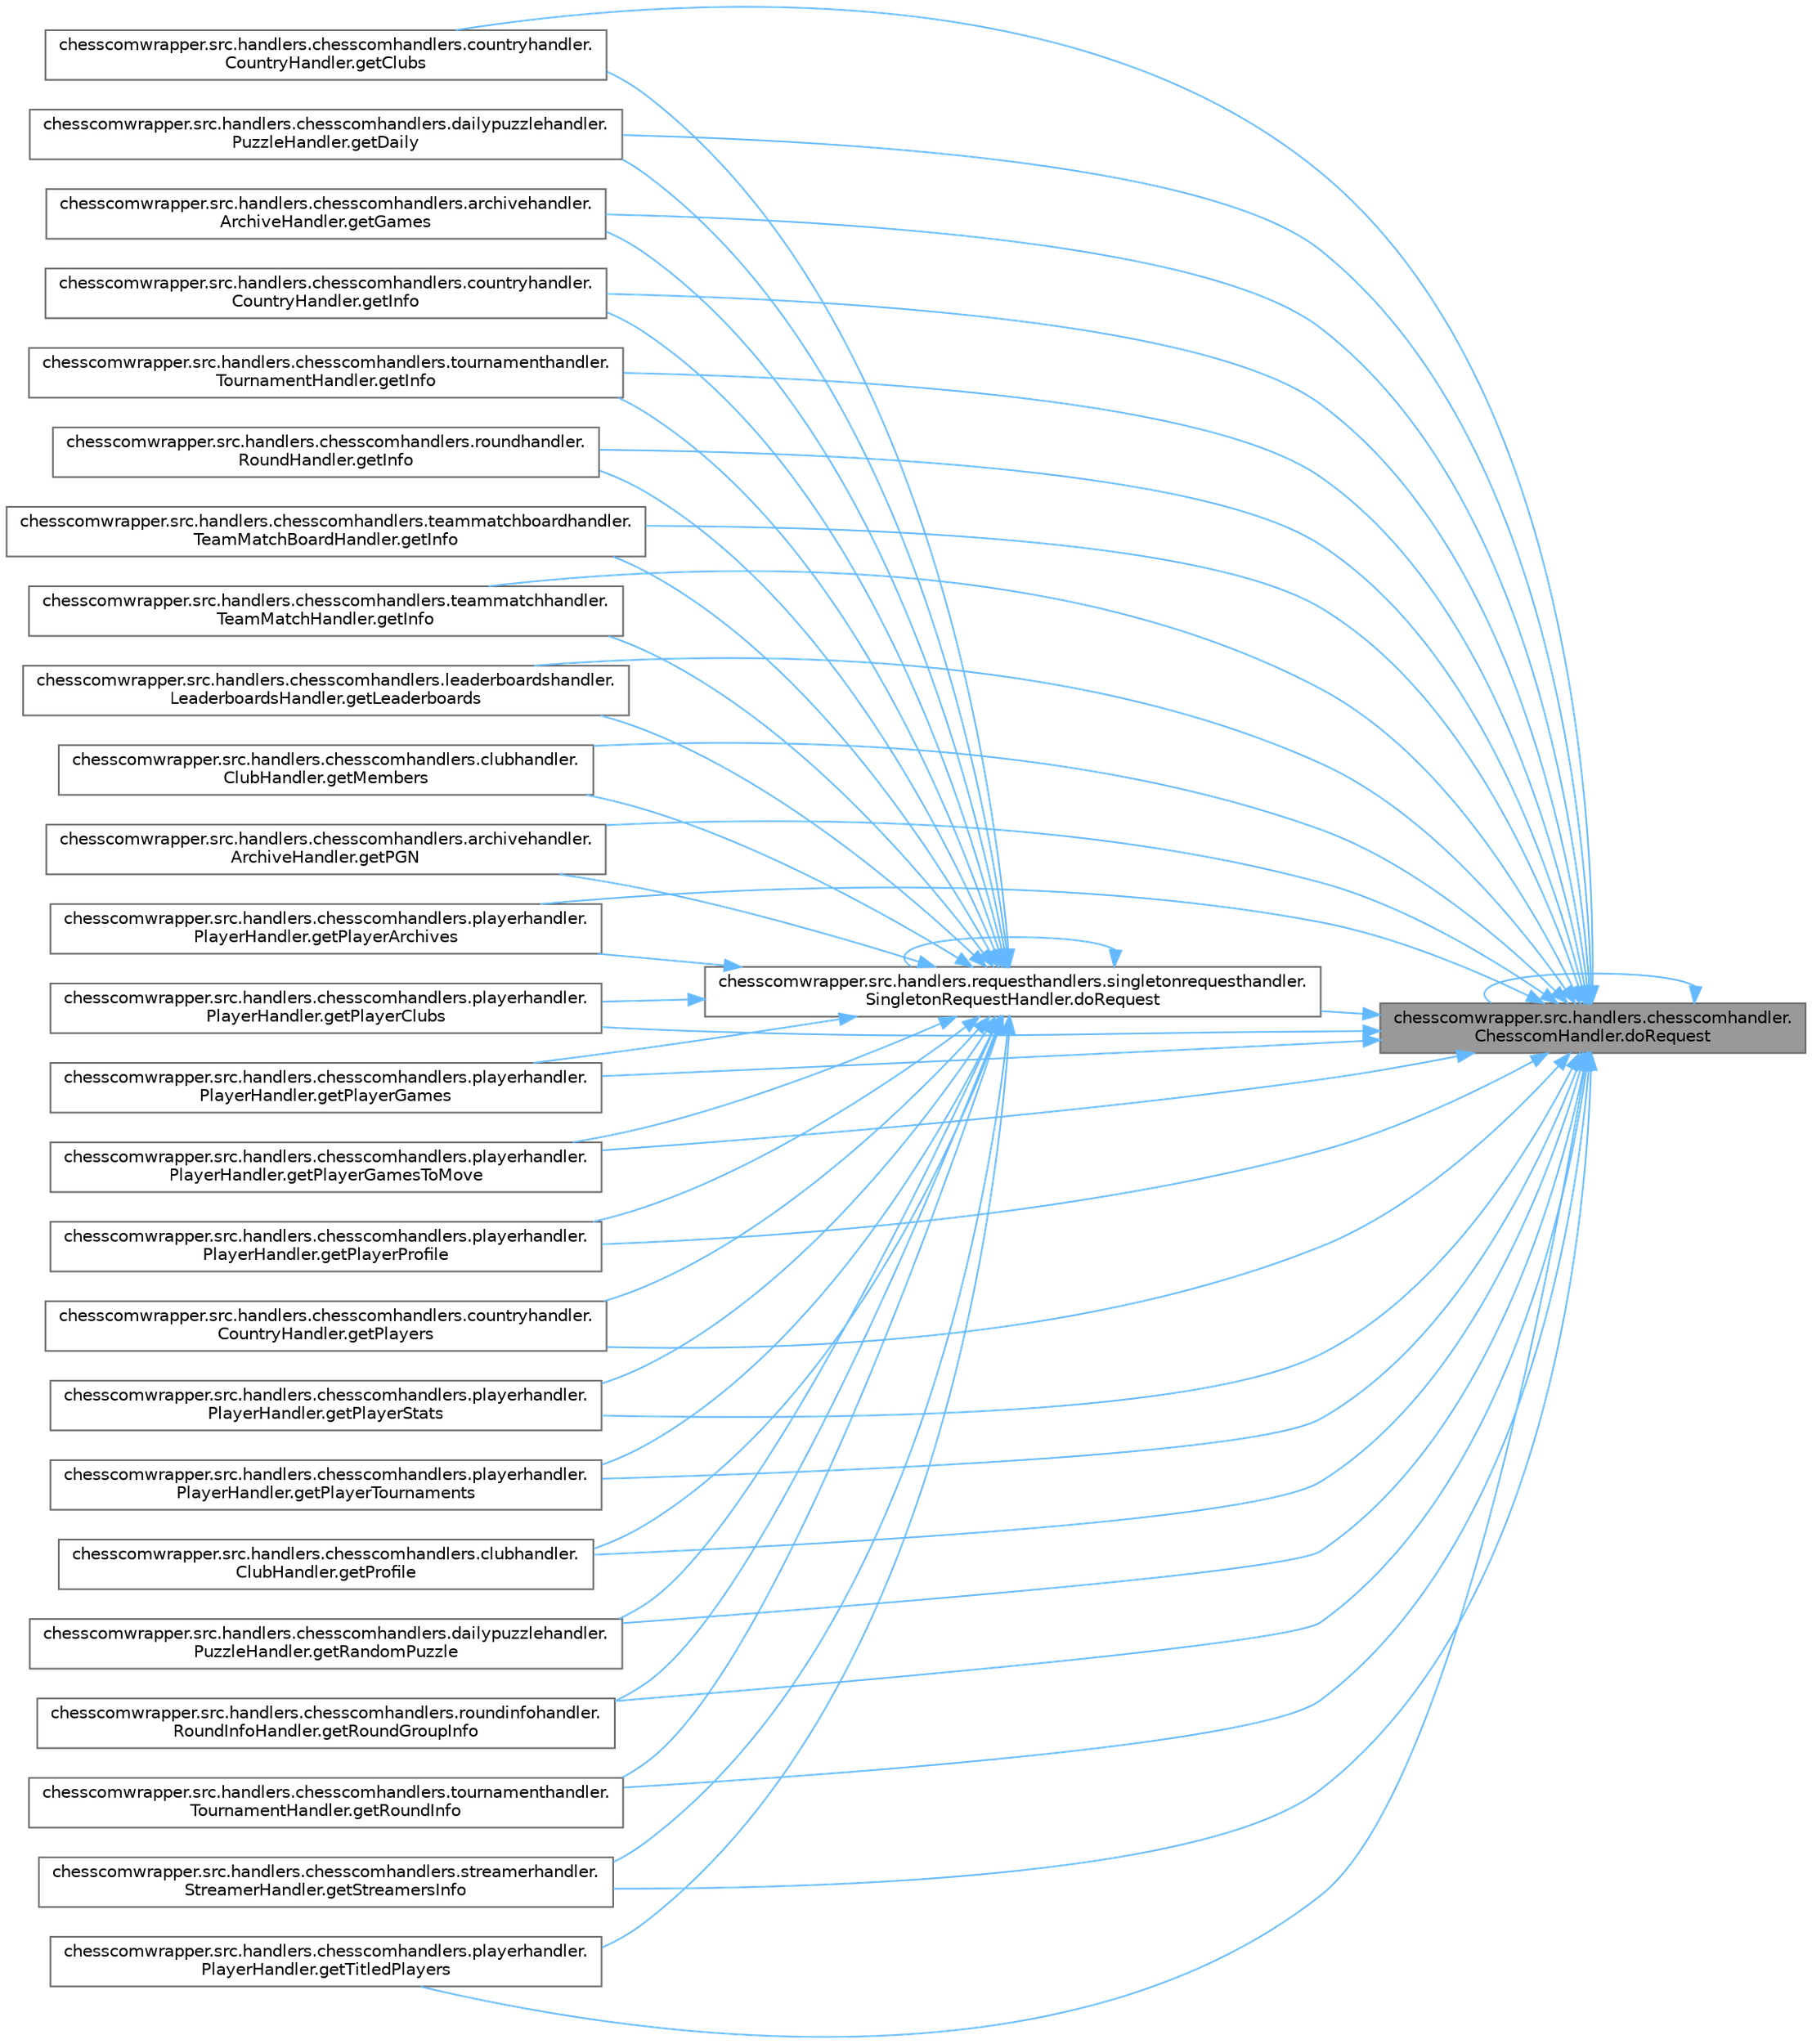 digraph "chesscomwrapper.src.handlers.chesscomhandler.ChesscomHandler.doRequest"
{
 // LATEX_PDF_SIZE
  bgcolor="transparent";
  edge [fontname=Helvetica,fontsize=10,labelfontname=Helvetica,labelfontsize=10];
  node [fontname=Helvetica,fontsize=10,shape=box,height=0.2,width=0.4];
  rankdir="RL";
  Node1 [label="chesscomwrapper.src.handlers.chesscomhandler.\lChesscomHandler.doRequest",height=0.2,width=0.4,color="gray40", fillcolor="grey60", style="filled", fontcolor="black",tooltip="Returns a dictionary of a player's info."];
  Node1 -> Node2 [dir="back",color="steelblue1",style="solid"];
  Node2 [label="chesscomwrapper.src.handlers.requesthandlers.singletonrequesthandler.\lSingletonRequestHandler.doRequest",height=0.2,width=0.4,color="grey40", fillcolor="white", style="filled",URL="$classchesscomwrapper_1_1src_1_1handlers_1_1requesthandlers_1_1singletonrequesthandler_1_1_singleton_request_handler.html#a58d6817aed4fc4eb0fb7aeb80e74d3fb",tooltip="Returns a dictionary of a player's info."];
  Node2 -> Node2 [dir="back",color="steelblue1",style="solid"];
  Node2 -> Node3 [dir="back",color="steelblue1",style="solid"];
  Node3 [label="chesscomwrapper.src.handlers.chesscomhandlers.countryhandler.\lCountryHandler.getClubs",height=0.2,width=0.4,color="grey40", fillcolor="white", style="filled",URL="$classchesscomwrapper_1_1src_1_1handlers_1_1chesscomhandlers_1_1countryhandler_1_1_country_handler.html#a033a112a2aff729dcc9f08bf7ec9a6ba",tooltip="Returns country's clubs."];
  Node2 -> Node4 [dir="back",color="steelblue1",style="solid"];
  Node4 [label="chesscomwrapper.src.handlers.chesscomhandlers.dailypuzzlehandler.\lPuzzleHandler.getDaily",height=0.2,width=0.4,color="grey40", fillcolor="white", style="filled",URL="$classchesscomwrapper_1_1src_1_1handlers_1_1chesscomhandlers_1_1dailypuzzlehandler_1_1_puzzle_handler.html#a5a31020d99dcb24abed2889e86d4dd4d",tooltip="Returns dailyPuzzleInfo object."];
  Node2 -> Node5 [dir="back",color="steelblue1",style="solid"];
  Node5 [label="chesscomwrapper.src.handlers.chesscomhandlers.archivehandler.\lArchiveHandler.getGames",height=0.2,width=0.4,color="grey40", fillcolor="white", style="filled",URL="$classchesscomwrapper_1_1src_1_1handlers_1_1chesscomhandlers_1_1archivehandler_1_1_archive_handler.html#a57bcf0e7532a9cd55c6728f2cc0a686e",tooltip="Returns player's monthly archives."];
  Node2 -> Node6 [dir="back",color="steelblue1",style="solid"];
  Node6 [label="chesscomwrapper.src.handlers.chesscomhandlers.countryhandler.\lCountryHandler.getInfo",height=0.2,width=0.4,color="grey40", fillcolor="white", style="filled",URL="$classchesscomwrapper_1_1src_1_1handlers_1_1chesscomhandlers_1_1countryhandler_1_1_country_handler.html#a27ec067c53a35bec9ba6da79f0bbb1c7",tooltip="Returns player's monthly archives."];
  Node2 -> Node7 [dir="back",color="steelblue1",style="solid"];
  Node7 [label="chesscomwrapper.src.handlers.chesscomhandlers.tournamenthandler.\lTournamentHandler.getInfo",height=0.2,width=0.4,color="grey40", fillcolor="white", style="filled",URL="$classchesscomwrapper_1_1src_1_1handlers_1_1chesscomhandlers_1_1tournamenthandler_1_1_tournament_handler.html#a0d95a94903f9e2ec1b3c0d6b94cd926e",tooltip="Returns player's monthly archives."];
  Node2 -> Node8 [dir="back",color="steelblue1",style="solid"];
  Node8 [label="chesscomwrapper.src.handlers.chesscomhandlers.roundhandler.\lRoundHandler.getInfo",height=0.2,width=0.4,color="grey40", fillcolor="white", style="filled",URL="$classchesscomwrapper_1_1src_1_1handlers_1_1chesscomhandlers_1_1roundhandler_1_1_round_handler.html#ab090e421a14cc600f6f566a244848e0e",tooltip="Returns player's monthly archives."];
  Node2 -> Node9 [dir="back",color="steelblue1",style="solid"];
  Node9 [label="chesscomwrapper.src.handlers.chesscomhandlers.teammatchboardhandler.\lTeamMatchBoardHandler.getInfo",height=0.2,width=0.4,color="grey40", fillcolor="white", style="filled",URL="$classchesscomwrapper_1_1src_1_1handlers_1_1chesscomhandlers_1_1teammatchboardhandler_1_1_team_match_board_handler.html#a9a4a2c3a5dc33a5f6d76fbcdbce01d60",tooltip="Returns player's monthly archives."];
  Node2 -> Node10 [dir="back",color="steelblue1",style="solid"];
  Node10 [label="chesscomwrapper.src.handlers.chesscomhandlers.teammatchhandler.\lTeamMatchHandler.getInfo",height=0.2,width=0.4,color="grey40", fillcolor="white", style="filled",URL="$classchesscomwrapper_1_1src_1_1handlers_1_1chesscomhandlers_1_1teammatchhandler_1_1_team_match_handler.html#a7e1428ece9f0e2ddf7eb63c3051ed878",tooltip="Returns player's monthly archives."];
  Node2 -> Node11 [dir="back",color="steelblue1",style="solid"];
  Node11 [label="chesscomwrapper.src.handlers.chesscomhandlers.leaderboardshandler.\lLeaderboardsHandler.getLeaderboards",height=0.2,width=0.4,color="grey40", fillcolor="white", style="filled",URL="$classchesscomwrapper_1_1src_1_1handlers_1_1chesscomhandlers_1_1leaderboardshandler_1_1_leaderboards_handler.html#aa5cb6d1d9f0489e8de8d881b9da0aa73",tooltip="Returns a leaderboardsInfo object."];
  Node2 -> Node12 [dir="back",color="steelblue1",style="solid"];
  Node12 [label="chesscomwrapper.src.handlers.chesscomhandlers.clubhandler.\lClubHandler.getMembers",height=0.2,width=0.4,color="grey40", fillcolor="white", style="filled",URL="$classchesscomwrapper_1_1src_1_1handlers_1_1chesscomhandlers_1_1clubhandler_1_1_club_handler.html#ac96dc5082680eef62506d8d75a3c4eb1",tooltip="Returns player's monthly archives."];
  Node2 -> Node13 [dir="back",color="steelblue1",style="solid"];
  Node13 [label="chesscomwrapper.src.handlers.chesscomhandlers.archivehandler.\lArchiveHandler.getPGN",height=0.2,width=0.4,color="grey40", fillcolor="white", style="filled",URL="$classchesscomwrapper_1_1src_1_1handlers_1_1chesscomhandlers_1_1archivehandler_1_1_archive_handler.html#aa4689263788a9cb15ccbf1e1e19aa291",tooltip="Returns player's monthly archives."];
  Node2 -> Node14 [dir="back",color="steelblue1",style="solid"];
  Node14 [label="chesscomwrapper.src.handlers.chesscomhandlers.playerhandler.\lPlayerHandler.getPlayerArchives",height=0.2,width=0.4,color="grey40", fillcolor="white", style="filled",URL="$classchesscomwrapper_1_1src_1_1handlers_1_1chesscomhandlers_1_1playerhandler_1_1_player_handler.html#a482e342a17c55eb47eabf5313d210409",tooltip="Returns a dictionary of a player's archives."];
  Node2 -> Node15 [dir="back",color="steelblue1",style="solid"];
  Node15 [label="chesscomwrapper.src.handlers.chesscomhandlers.playerhandler.\lPlayerHandler.getPlayerClubs",height=0.2,width=0.4,color="grey40", fillcolor="white", style="filled",URL="$classchesscomwrapper_1_1src_1_1handlers_1_1chesscomhandlers_1_1playerhandler_1_1_player_handler.html#ab2426de84d4ba96dcf7ea1d00be0d556",tooltip="Returns player's clubs."];
  Node2 -> Node16 [dir="back",color="steelblue1",style="solid"];
  Node16 [label="chesscomwrapper.src.handlers.chesscomhandlers.playerhandler.\lPlayerHandler.getPlayerGames",height=0.2,width=0.4,color="grey40", fillcolor="white", style="filled",URL="$classchesscomwrapper_1_1src_1_1handlers_1_1chesscomhandlers_1_1playerhandler_1_1_player_handler.html#afd20575618130cd989c9b533f5d10573",tooltip="Returns a dictionary of a player's games."];
  Node2 -> Node17 [dir="back",color="steelblue1",style="solid"];
  Node17 [label="chesscomwrapper.src.handlers.chesscomhandlers.playerhandler.\lPlayerHandler.getPlayerGamesToMove",height=0.2,width=0.4,color="grey40", fillcolor="white", style="filled",URL="$classchesscomwrapper_1_1src_1_1handlers_1_1chesscomhandlers_1_1playerhandler_1_1_player_handler.html#a282f7e03b5696c47a6b7ba8ecb9974a5",tooltip="Returns a dictionary of a player's games."];
  Node2 -> Node18 [dir="back",color="steelblue1",style="solid"];
  Node18 [label="chesscomwrapper.src.handlers.chesscomhandlers.playerhandler.\lPlayerHandler.getPlayerProfile",height=0.2,width=0.4,color="grey40", fillcolor="white", style="filled",URL="$classchesscomwrapper_1_1src_1_1handlers_1_1chesscomhandlers_1_1playerhandler_1_1_player_handler.html#a173bb0a31406e5323dc9387e953d71f7",tooltip="Returns a dictionary of a player's info."];
  Node2 -> Node19 [dir="back",color="steelblue1",style="solid"];
  Node19 [label="chesscomwrapper.src.handlers.chesscomhandlers.countryhandler.\lCountryHandler.getPlayers",height=0.2,width=0.4,color="grey40", fillcolor="white", style="filled",URL="$classchesscomwrapper_1_1src_1_1handlers_1_1chesscomhandlers_1_1countryhandler_1_1_country_handler.html#a217405fe04a162ba28f7643d0186fcf7",tooltip="Returns country's players."];
  Node2 -> Node20 [dir="back",color="steelblue1",style="solid"];
  Node20 [label="chesscomwrapper.src.handlers.chesscomhandlers.playerhandler.\lPlayerHandler.getPlayerStats",height=0.2,width=0.4,color="grey40", fillcolor="white", style="filled",URL="$classchesscomwrapper_1_1src_1_1handlers_1_1chesscomhandlers_1_1playerhandler_1_1_player_handler.html#a82e21d17aa9993553acc38b1f9a635f8",tooltip="Returns a dictionary of a player's stats."];
  Node2 -> Node21 [dir="back",color="steelblue1",style="solid"];
  Node21 [label="chesscomwrapper.src.handlers.chesscomhandlers.playerhandler.\lPlayerHandler.getPlayerTournaments",height=0.2,width=0.4,color="grey40", fillcolor="white", style="filled",URL="$classchesscomwrapper_1_1src_1_1handlers_1_1chesscomhandlers_1_1playerhandler_1_1_player_handler.html#a489b00e17788efa2e3c9871b0c46df02",tooltip="Returns player's tournaments."];
  Node2 -> Node22 [dir="back",color="steelblue1",style="solid"];
  Node22 [label="chesscomwrapper.src.handlers.chesscomhandlers.clubhandler.\lClubHandler.getProfile",height=0.2,width=0.4,color="grey40", fillcolor="white", style="filled",URL="$classchesscomwrapper_1_1src_1_1handlers_1_1chesscomhandlers_1_1clubhandler_1_1_club_handler.html#ac6a4e1cf7195062ab43d6e034dfb8006",tooltip="Returns player's monthly archives."];
  Node2 -> Node23 [dir="back",color="steelblue1",style="solid"];
  Node23 [label="chesscomwrapper.src.handlers.chesscomhandlers.dailypuzzlehandler.\lPuzzleHandler.getRandomPuzzle",height=0.2,width=0.4,color="grey40", fillcolor="white", style="filled",URL="$classchesscomwrapper_1_1src_1_1handlers_1_1chesscomhandlers_1_1dailypuzzlehandler_1_1_puzzle_handler.html#a8ea0e3c7cc2562fb75490c283397d39e",tooltip="Returns a random PuzzleInfo object."];
  Node2 -> Node24 [dir="back",color="steelblue1",style="solid"];
  Node24 [label="chesscomwrapper.src.handlers.chesscomhandlers.roundinfohandler.\lRoundInfoHandler.getRoundGroupInfo",height=0.2,width=0.4,color="grey40", fillcolor="white", style="filled",URL="$classchesscomwrapper_1_1src_1_1handlers_1_1chesscomhandlers_1_1roundinfohandler_1_1_round_info_handler.html#abe136e95213bc0ae5098c50f7abac0c8",tooltip="Returns player's monthly archives."];
  Node2 -> Node25 [dir="back",color="steelblue1",style="solid"];
  Node25 [label="chesscomwrapper.src.handlers.chesscomhandlers.tournamenthandler.\lTournamentHandler.getRoundInfo",height=0.2,width=0.4,color="grey40", fillcolor="white", style="filled",URL="$classchesscomwrapper_1_1src_1_1handlers_1_1chesscomhandlers_1_1tournamenthandler_1_1_tournament_handler.html#a33bc0a80e54f44b1676e2e02e83bae25",tooltip="Returns tournament rounds info."];
  Node2 -> Node26 [dir="back",color="steelblue1",style="solid"];
  Node26 [label="chesscomwrapper.src.handlers.chesscomhandlers.streamerhandler.\lStreamerHandler.getStreamersInfo",height=0.2,width=0.4,color="grey40", fillcolor="white", style="filled",URL="$classchesscomwrapper_1_1src_1_1handlers_1_1chesscomhandlers_1_1streamerhandler_1_1_streamer_handler.html#aff6dc265a234f72709f8596a2ebb005f",tooltip="Returns player's monthly archives."];
  Node2 -> Node27 [dir="back",color="steelblue1",style="solid"];
  Node27 [label="chesscomwrapper.src.handlers.chesscomhandlers.playerhandler.\lPlayerHandler.getTitledPlayers",height=0.2,width=0.4,color="grey40", fillcolor="white", style="filled",URL="$classchesscomwrapper_1_1src_1_1handlers_1_1chesscomhandlers_1_1playerhandler_1_1_player_handler.html#a0a0f21fba7a0a8d3b537c302b68fa27b",tooltip="Returns a dictionary of titled players."];
  Node1 -> Node1 [dir="back",color="steelblue1",style="solid"];
  Node1 -> Node3 [dir="back",color="steelblue1",style="solid"];
  Node1 -> Node4 [dir="back",color="steelblue1",style="solid"];
  Node1 -> Node5 [dir="back",color="steelblue1",style="solid"];
  Node1 -> Node6 [dir="back",color="steelblue1",style="solid"];
  Node1 -> Node7 [dir="back",color="steelblue1",style="solid"];
  Node1 -> Node8 [dir="back",color="steelblue1",style="solid"];
  Node1 -> Node9 [dir="back",color="steelblue1",style="solid"];
  Node1 -> Node10 [dir="back",color="steelblue1",style="solid"];
  Node1 -> Node11 [dir="back",color="steelblue1",style="solid"];
  Node1 -> Node12 [dir="back",color="steelblue1",style="solid"];
  Node1 -> Node13 [dir="back",color="steelblue1",style="solid"];
  Node1 -> Node14 [dir="back",color="steelblue1",style="solid"];
  Node1 -> Node15 [dir="back",color="steelblue1",style="solid"];
  Node1 -> Node16 [dir="back",color="steelblue1",style="solid"];
  Node1 -> Node17 [dir="back",color="steelblue1",style="solid"];
  Node1 -> Node18 [dir="back",color="steelblue1",style="solid"];
  Node1 -> Node19 [dir="back",color="steelblue1",style="solid"];
  Node1 -> Node20 [dir="back",color="steelblue1",style="solid"];
  Node1 -> Node21 [dir="back",color="steelblue1",style="solid"];
  Node1 -> Node22 [dir="back",color="steelblue1",style="solid"];
  Node1 -> Node23 [dir="back",color="steelblue1",style="solid"];
  Node1 -> Node24 [dir="back",color="steelblue1",style="solid"];
  Node1 -> Node25 [dir="back",color="steelblue1",style="solid"];
  Node1 -> Node26 [dir="back",color="steelblue1",style="solid"];
  Node1 -> Node27 [dir="back",color="steelblue1",style="solid"];
}
